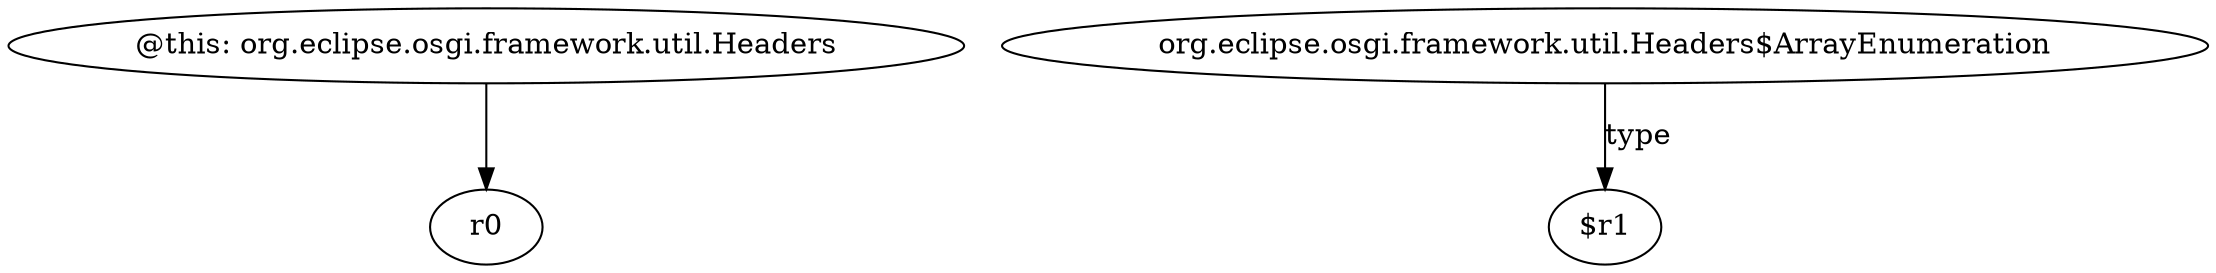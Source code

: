 digraph g {
0[label="@this: org.eclipse.osgi.framework.util.Headers"]
1[label="r0"]
0->1[label=""]
2[label="org.eclipse.osgi.framework.util.Headers$ArrayEnumeration"]
3[label="$r1"]
2->3[label="type"]
}
